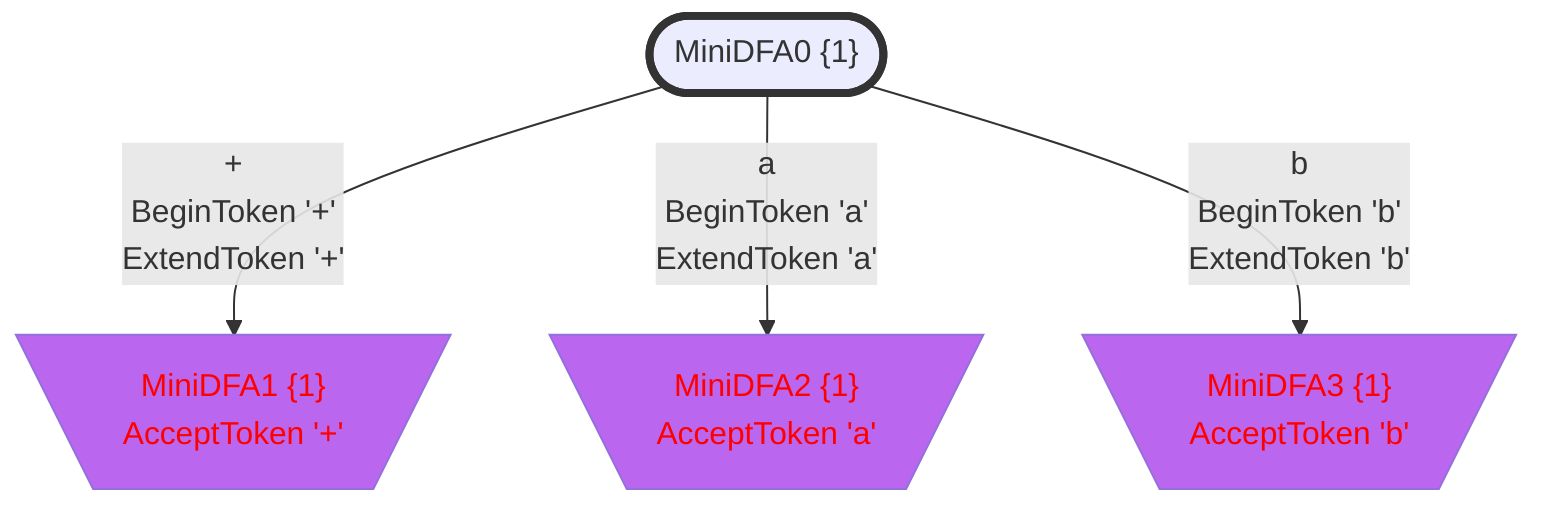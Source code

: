 flowchart
classDef c0001 color:#FF0000;
classDef c0010 stroke-dasharray: 10 10;
classDef c0011 stroke-dasharray: 10 10,color:#FF0000;
classDef c0100 fill:#BB66EE;
classDef c0101 fill:#BB66EE,color:#FF0000;
classDef c0110 fill:#BB66EE,stroke-dasharray: 10 10;
classDef c0111 fill:#BB66EE,stroke-dasharray: 10 10,color:#FF0000;
classDef c1000 stroke:#333,stroke-width:4px;
classDef c1001 stroke:#333,stroke-width:4px,color:#FF0000;
classDef c1010 stroke:#333,stroke-width:4px,stroke-dasharray: 10 10;
classDef c1011 stroke:#333,stroke-width:4px,stroke-dasharray: 10 10,color:#FF0000;
classDef c1100 stroke:#333,stroke-width:4px,fill:#BB66EE;
classDef c1101 stroke:#333,stroke-width:4px,fill:#BB66EE,color:#FF0000;
classDef c1110 stroke:#333,stroke-width:4px,fill:#BB66EE,stroke-dasharray: 10 10;
classDef c1111 stroke:#333,stroke-width:4px,fill:#BB66EE,stroke-dasharray: 10 10,color:#FF0000;
MiniDFA0_-1862349481(["MiniDFA0 {1}"])
class MiniDFA0_-1862349481 c1000;
MiniDFA1_1915724728[\"MiniDFA1 {1}
AcceptToken '+'"/]
class MiniDFA1_1915724728 c0101;
MiniDFA2_1654973960[\"MiniDFA2 {1}
AcceptToken 'a'"/]
class MiniDFA2_1654973960 c0101;
MiniDFA3_2024588932[\"MiniDFA3 {1}
AcceptToken 'b'"/]
class MiniDFA3_2024588932 c0101;
MiniDFA0_-1862349481 -->|"+
BeginToken '+'
ExtendToken '+'"|MiniDFA1_1915724728
MiniDFA0_-1862349481 -->|"a
BeginToken 'a'
ExtendToken 'a'"|MiniDFA2_1654973960
MiniDFA0_-1862349481 -->|"b
BeginToken 'b'
ExtendToken 'b'"|MiniDFA3_2024588932